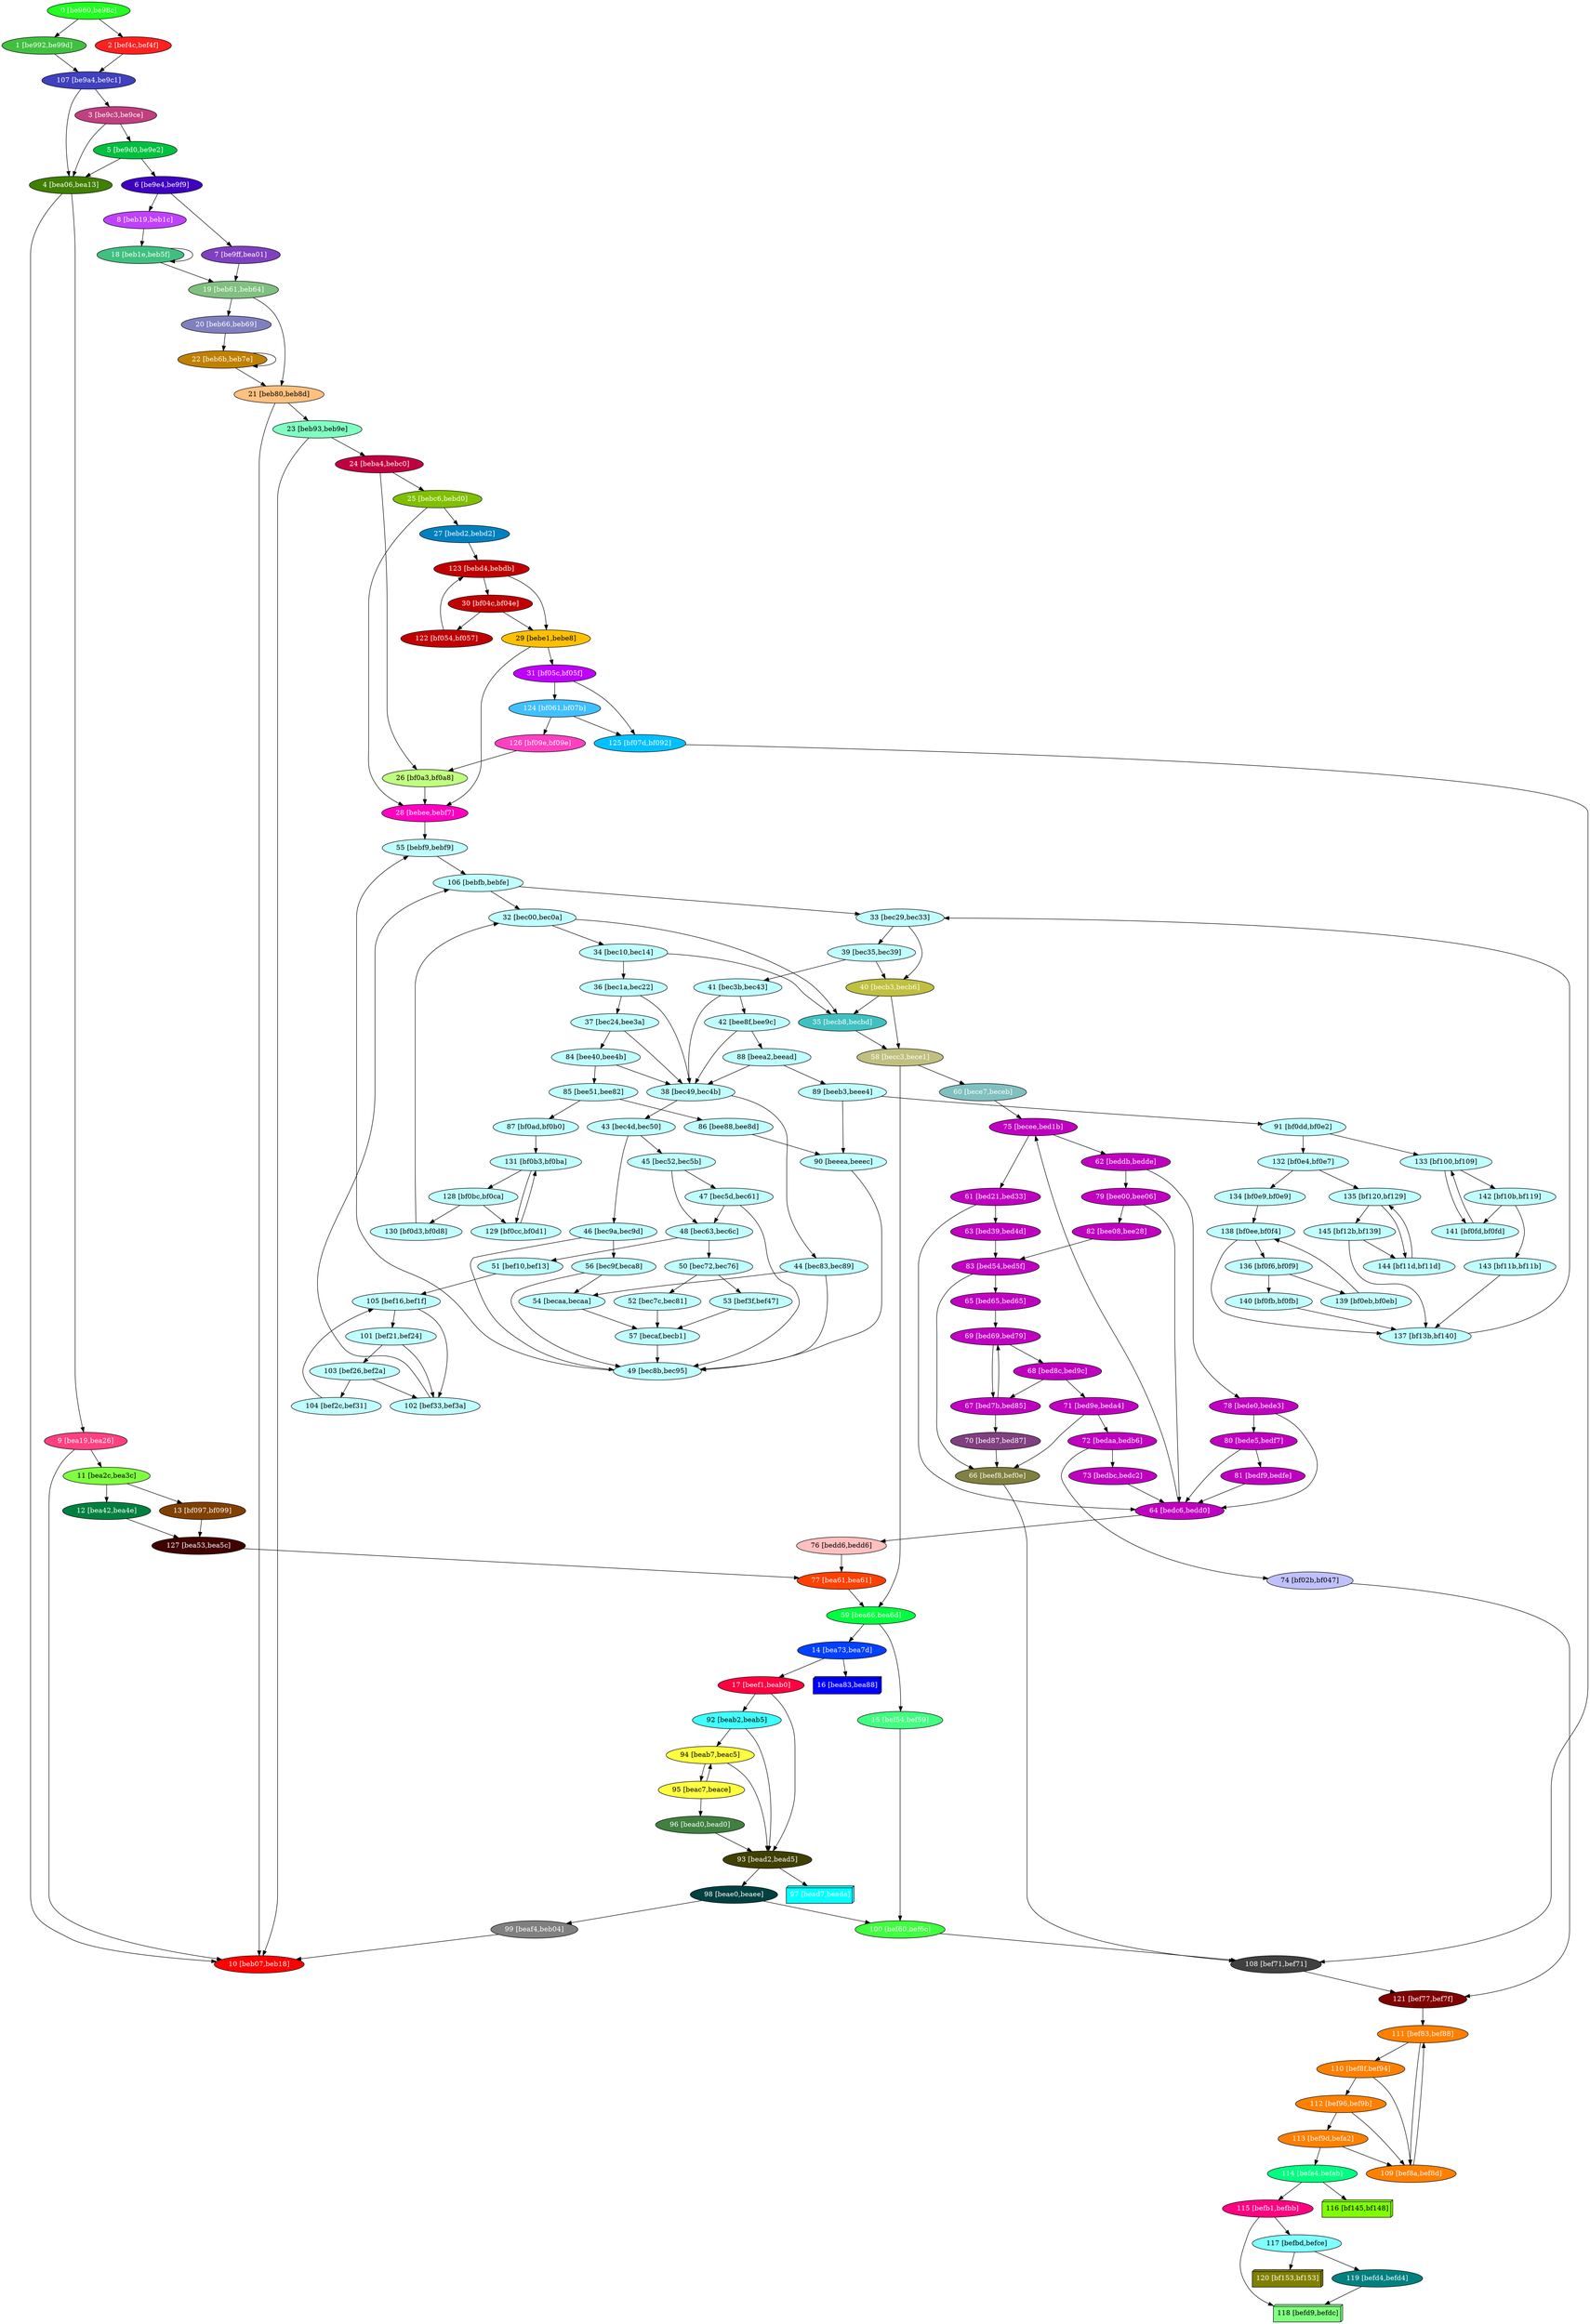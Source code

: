 diGraph libnss3{
	libnss3_0  [style=filled fillcolor="#20FF20" fontcolor="#ffffff" shape=oval label="0 [be960,be98c]"]
	libnss3_1  [style=filled fillcolor="#40C040" fontcolor="#ffffff" shape=oval label="1 [be992,be99d]"]
	libnss3_2  [style=filled fillcolor="#FF2020" fontcolor="#ffffff" shape=oval label="2 [bef4c,bef4f]"]
	libnss3_3  [style=filled fillcolor="#C04080" fontcolor="#ffffff" shape=oval label="3 [be9c3,be9ce]"]
	libnss3_4  [style=filled fillcolor="#408000" fontcolor="#ffffff" shape=oval label="4 [bea06,bea13]"]
	libnss3_5  [style=filled fillcolor="#00C040" fontcolor="#ffffff" shape=oval label="5 [be9d0,be9e2]"]
	libnss3_6  [style=filled fillcolor="#4000C0" fontcolor="#ffffff" shape=oval label="6 [be9e4,be9f9]"]
	libnss3_7  [style=filled fillcolor="#8040C0" fontcolor="#ffffff" shape=oval label="7 [be9ff,bea01]"]
	libnss3_8  [style=filled fillcolor="#C040FF" fontcolor="#ffffff" shape=oval label="8 [beb19,beb1c]"]
	libnss3_9  [style=filled fillcolor="#FF4080" fontcolor="#ffffff" shape=oval label="9 [bea19,bea26]"]
	libnss3_a  [style=filled fillcolor="#FF0000" fontcolor="#ffffff" shape=oval label="10 [beb07,beb18]"]
	libnss3_b  [style=filled fillcolor="#80FF40" fontcolor="#000000" shape=oval label="11 [bea2c,bea3c]"]
	libnss3_c  [style=filled fillcolor="#008040" fontcolor="#ffffff" shape=oval label="12 [bea42,bea4e]"]
	libnss3_d  [style=filled fillcolor="#804000" fontcolor="#ffffff" shape=oval label="13 [bf097,bf099]"]
	libnss3_e  [style=filled fillcolor="#0040FF" fontcolor="#ffffff" shape=oval label="14 [bea73,bea7d]"]
	libnss3_f  [style=filled fillcolor="#40FF80" fontcolor="#ffffff" shape=oval label="15 [bef54,bef59]"]
	libnss3_10  [style=filled fillcolor="#0000FF" fontcolor="#ffffff" shape=box3d label="16 [bea83,bea88]"]
	libnss3_11  [style=filled fillcolor="#FF0040" fontcolor="#ffffff" shape=oval label="17 [beef1,beab0]"]
	libnss3_12  [style=filled fillcolor="#40C080" fontcolor="#ffffff" shape=oval label="18 [beb1e,beb5f]"]
	libnss3_13  [style=filled fillcolor="#80C080" fontcolor="#ffffff" shape=oval label="19 [beb61,beb64]"]
	libnss3_14  [style=filled fillcolor="#8080C0" fontcolor="#ffffff" shape=oval label="20 [beb66,beb69]"]
	libnss3_15  [style=filled fillcolor="#FFC080" fontcolor="#000000" shape=oval label="21 [beb80,beb8d]"]
	libnss3_16  [style=filled fillcolor="#C08000" fontcolor="#ffffff" shape=oval label="22 [beb6b,beb7e]"]
	libnss3_17  [style=filled fillcolor="#80FFC0" fontcolor="#000000" shape=oval label="23 [beb93,beb9e]"]
	libnss3_18  [style=filled fillcolor="#C00040" fontcolor="#ffffff" shape=oval label="24 [beba4,bebc0]"]
	libnss3_19  [style=filled fillcolor="#80C000" fontcolor="#ffffff" shape=oval label="25 [bebc6,bebd0]"]
	libnss3_1a  [style=filled fillcolor="#C0FF80" fontcolor="#000000" shape=oval label="26 [bf0a3,bf0a8]"]
	libnss3_1b  [style=filled fillcolor="#0080C0" fontcolor="#ffffff" shape=oval label="27 [bebd2,bebd2]"]
	libnss3_1c  [style=filled fillcolor="#FF00C0" fontcolor="#ffffff" shape=oval label="28 [bebee,bebf7]"]
	libnss3_1d  [style=filled fillcolor="#FFC000" fontcolor="#000000" shape=oval label="29 [bebe1,bebe8]"]
	libnss3_1e  [style=filled fillcolor="#C00000" fontcolor="#ffffff" shape=oval label="30 [bf04c,bf04e]"]
	libnss3_1f  [style=filled fillcolor="#C000FF" fontcolor="#ffffff" shape=oval label="31 [bf05c,bf05f]"]
	libnss3_20  [style=filled fillcolor="#C0FFFF" fontcolor="#000000" shape=oval label="32 [bec00,bec0a]"]
	libnss3_21  [style=filled fillcolor="#C0FFFF" fontcolor="#000000" shape=oval label="33 [bec29,bec33]"]
	libnss3_22  [style=filled fillcolor="#C0FFFF" fontcolor="#000000" shape=oval label="34 [bec10,bec14]"]
	libnss3_23  [style=filled fillcolor="#40C0C0" fontcolor="#ffffff" shape=oval label="35 [becb8,becbd]"]
	libnss3_24  [style=filled fillcolor="#C0FFFF" fontcolor="#000000" shape=oval label="36 [bec1a,bec22]"]
	libnss3_25  [style=filled fillcolor="#C0FFFF" fontcolor="#000000" shape=oval label="37 [bec24,bee3a]"]
	libnss3_26  [style=filled fillcolor="#C0FFFF" fontcolor="#000000" shape=oval label="38 [bec49,bec4b]"]
	libnss3_27  [style=filled fillcolor="#C0FFFF" fontcolor="#000000" shape=oval label="39 [bec35,bec39]"]
	libnss3_28  [style=filled fillcolor="#C0C040" fontcolor="#ffffff" shape=oval label="40 [becb3,becb6]"]
	libnss3_29  [style=filled fillcolor="#C0FFFF" fontcolor="#000000" shape=oval label="41 [bec3b,bec43]"]
	libnss3_2a  [style=filled fillcolor="#C0FFFF" fontcolor="#000000" shape=oval label="42 [bee8f,bee9c]"]
	libnss3_2b  [style=filled fillcolor="#C0FFFF" fontcolor="#000000" shape=oval label="43 [bec4d,bec50]"]
	libnss3_2c  [style=filled fillcolor="#C0FFFF" fontcolor="#000000" shape=oval label="44 [bec83,bec89]"]
	libnss3_2d  [style=filled fillcolor="#C0FFFF" fontcolor="#000000" shape=oval label="45 [bec52,bec5b]"]
	libnss3_2e  [style=filled fillcolor="#C0FFFF" fontcolor="#000000" shape=oval label="46 [bec9a,bec9d]"]
	libnss3_2f  [style=filled fillcolor="#C0FFFF" fontcolor="#000000" shape=oval label="47 [bec5d,bec61]"]
	libnss3_30  [style=filled fillcolor="#C0FFFF" fontcolor="#000000" shape=oval label="48 [bec63,bec6c]"]
	libnss3_31  [style=filled fillcolor="#C0FFFF" fontcolor="#000000" shape=oval label="49 [bec8b,bec95]"]
	libnss3_32  [style=filled fillcolor="#C0FFFF" fontcolor="#000000" shape=oval label="50 [bec72,bec76]"]
	libnss3_33  [style=filled fillcolor="#C0FFFF" fontcolor="#000000" shape=oval label="51 [bef10,bef13]"]
	libnss3_34  [style=filled fillcolor="#C0FFFF" fontcolor="#000000" shape=oval label="52 [bec7c,bec81]"]
	libnss3_35  [style=filled fillcolor="#C0FFFF" fontcolor="#000000" shape=oval label="53 [bef3f,bef47]"]
	libnss3_36  [style=filled fillcolor="#C0FFFF" fontcolor="#000000" shape=oval label="54 [becaa,becaa]"]
	libnss3_37  [style=filled fillcolor="#C0FFFF" fontcolor="#000000" shape=oval label="55 [bebf9,bebf9]"]
	libnss3_38  [style=filled fillcolor="#C0FFFF" fontcolor="#000000" shape=oval label="56 [bec9f,beca8]"]
	libnss3_39  [style=filled fillcolor="#C0FFFF" fontcolor="#000000" shape=oval label="57 [becaf,becb1]"]
	libnss3_3a  [style=filled fillcolor="#C0C080" fontcolor="#ffffff" shape=oval label="58 [becc3,bece1]"]
	libnss3_3b  [style=filled fillcolor="#00FF40" fontcolor="#ffffff" shape=oval label="59 [bea66,bea6d]"]
	libnss3_3c  [style=filled fillcolor="#80C0C0" fontcolor="#ffffff" shape=oval label="60 [bece7,beceb]"]
	libnss3_3d  [style=filled fillcolor="#C000C0" fontcolor="#ffffff" shape=oval label="61 [bed21,bed33]"]
	libnss3_3e  [style=filled fillcolor="#C000C0" fontcolor="#ffffff" shape=oval label="62 [beddb,bedde]"]
	libnss3_3f  [style=filled fillcolor="#C000C0" fontcolor="#ffffff" shape=oval label="63 [bed39,bed4d]"]
	libnss3_40  [style=filled fillcolor="#C000C0" fontcolor="#ffffff" shape=oval label="64 [bedc6,bedd0]"]
	libnss3_41  [style=filled fillcolor="#C000C0" fontcolor="#ffffff" shape=oval label="65 [bed65,bed65]"]
	libnss3_42  [style=filled fillcolor="#808040" fontcolor="#ffffff" shape=oval label="66 [beef8,bef0e]"]
	libnss3_43  [style=filled fillcolor="#C000C0" fontcolor="#ffffff" shape=oval label="67 [bed7b,bed85]"]
	libnss3_44  [style=filled fillcolor="#C000C0" fontcolor="#ffffff" shape=oval label="68 [bed8c,bed9c]"]
	libnss3_45  [style=filled fillcolor="#C000C0" fontcolor="#ffffff" shape=oval label="69 [bed69,bed79]"]
	libnss3_46  [style=filled fillcolor="#804080" fontcolor="#ffffff" shape=oval label="70 [bed87,bed87]"]
	libnss3_47  [style=filled fillcolor="#C000C0" fontcolor="#ffffff" shape=oval label="71 [bed9e,beda4]"]
	libnss3_48  [style=filled fillcolor="#C000C0" fontcolor="#ffffff" shape=oval label="72 [bedaa,bedb6]"]
	libnss3_49  [style=filled fillcolor="#C000C0" fontcolor="#ffffff" shape=oval label="73 [bedbc,bedc2]"]
	libnss3_4a  [style=filled fillcolor="#C0C0FF" fontcolor="#000000" shape=oval label="74 [bf02b,bf047]"]
	libnss3_4b  [style=filled fillcolor="#C000C0" fontcolor="#ffffff" shape=oval label="75 [becee,bed1b]"]
	libnss3_4c  [style=filled fillcolor="#FFC0C0" fontcolor="#000000" shape=oval label="76 [bedd6,bedd6]"]
	libnss3_4d  [style=filled fillcolor="#FF4000" fontcolor="#ffffff" shape=oval label="77 [bea61,bea61]"]
	libnss3_4e  [style=filled fillcolor="#C000C0" fontcolor="#ffffff" shape=oval label="78 [bede0,bede3]"]
	libnss3_4f  [style=filled fillcolor="#C000C0" fontcolor="#ffffff" shape=oval label="79 [bee00,bee06]"]
	libnss3_50  [style=filled fillcolor="#C000C0" fontcolor="#ffffff" shape=oval label="80 [bede5,bedf7]"]
	libnss3_51  [style=filled fillcolor="#C000C0" fontcolor="#ffffff" shape=oval label="81 [bedf9,bedfe]"]
	libnss3_52  [style=filled fillcolor="#C000C0" fontcolor="#ffffff" shape=oval label="82 [bee08,bee28]"]
	libnss3_53  [style=filled fillcolor="#C000C0" fontcolor="#ffffff" shape=oval label="83 [bed54,bed5f]"]
	libnss3_54  [style=filled fillcolor="#C0FFFF" fontcolor="#000000" shape=oval label="84 [bee40,bee4b]"]
	libnss3_55  [style=filled fillcolor="#C0FFFF" fontcolor="#000000" shape=oval label="85 [bee51,bee82]"]
	libnss3_56  [style=filled fillcolor="#C0FFFF" fontcolor="#000000" shape=oval label="86 [bee88,bee8d]"]
	libnss3_57  [style=filled fillcolor="#C0FFFF" fontcolor="#000000" shape=oval label="87 [bf0ad,bf0b0]"]
	libnss3_58  [style=filled fillcolor="#C0FFFF" fontcolor="#000000" shape=oval label="88 [beea2,beead]"]
	libnss3_59  [style=filled fillcolor="#C0FFFF" fontcolor="#000000" shape=oval label="89 [beeb3,beee4]"]
	libnss3_5a  [style=filled fillcolor="#C0FFFF" fontcolor="#000000" shape=oval label="90 [beeea,beeec]"]
	libnss3_5b  [style=filled fillcolor="#C0FFFF" fontcolor="#000000" shape=oval label="91 [bf0dd,bf0e2]"]
	libnss3_5c  [style=filled fillcolor="#40FFFF" fontcolor="#000000" shape=oval label="92 [beab2,beab5]"]
	libnss3_5d  [style=filled fillcolor="#404000" fontcolor="#ffffff" shape=oval label="93 [bead2,bead5]"]
	libnss3_5e  [style=filled fillcolor="#FFFF40" fontcolor="#000000" shape=oval label="94 [beab7,beac5]"]
	libnss3_5f  [style=filled fillcolor="#FFFF40" fontcolor="#000000" shape=oval label="95 [beac7,beace]"]
	libnss3_60  [style=filled fillcolor="#408040" fontcolor="#ffffff" shape=oval label="96 [bead0,bead0]"]
	libnss3_61  [style=filled fillcolor="#00FFFF" fontcolor="#ffffff" shape=box3d label="97 [bead7,beada]"]
	libnss3_62  [style=filled fillcolor="#004040" fontcolor="#ffffff" shape=oval label="98 [beae0,beaee]"]
	libnss3_63  [style=filled fillcolor="#808080" fontcolor="#ffffff" shape=oval label="99 [beaf4,beb04]"]
	libnss3_64  [style=filled fillcolor="#40FF40" fontcolor="#ffffff" shape=oval label="100 [bef60,bef6c]"]
	libnss3_65  [style=filled fillcolor="#C0FFFF" fontcolor="#000000" shape=oval label="101 [bef21,bef24]"]
	libnss3_66  [style=filled fillcolor="#C0FFFF" fontcolor="#000000" shape=oval label="102 [bef33,bef3a]"]
	libnss3_67  [style=filled fillcolor="#C0FFFF" fontcolor="#000000" shape=oval label="103 [bef26,bef2a]"]
	libnss3_68  [style=filled fillcolor="#C0FFFF" fontcolor="#000000" shape=oval label="104 [bef2c,bef31]"]
	libnss3_69  [style=filled fillcolor="#C0FFFF" fontcolor="#000000" shape=oval label="105 [bef16,bef1f]"]
	libnss3_6a  [style=filled fillcolor="#C0FFFF" fontcolor="#000000" shape=oval label="106 [bebfb,bebfe]"]
	libnss3_6b  [style=filled fillcolor="#4040C0" fontcolor="#ffffff" shape=oval label="107 [be9a4,be9c1]"]
	libnss3_6c  [style=filled fillcolor="#404040" fontcolor="#ffffff" shape=oval label="108 [bef71,bef71]"]
	libnss3_6d  [style=filled fillcolor="#FF8000" fontcolor="#ffffff" shape=oval label="109 [bef8a,bef8d]"]
	libnss3_6e  [style=filled fillcolor="#FF8000" fontcolor="#ffffff" shape=oval label="110 [bef8f,bef94]"]
	libnss3_6f  [style=filled fillcolor="#FF8000" fontcolor="#ffffff" shape=oval label="111 [bef83,bef88]"]
	libnss3_70  [style=filled fillcolor="#FF8000" fontcolor="#ffffff" shape=oval label="112 [bef96,bef9b]"]
	libnss3_71  [style=filled fillcolor="#FF8000" fontcolor="#ffffff" shape=oval label="113 [bef9d,befa2]"]
	libnss3_72  [style=filled fillcolor="#00FF80" fontcolor="#ffffff" shape=oval label="114 [befa4,befab]"]
	libnss3_73  [style=filled fillcolor="#FF0080" fontcolor="#ffffff" shape=oval label="115 [befb1,befbb]"]
	libnss3_74  [style=filled fillcolor="#80FF00" fontcolor="#000000" shape=box3d label="116 [bf145,bf148]"]
	libnss3_75  [style=filled fillcolor="#80FFFF" fontcolor="#000000" shape=oval label="117 [befbd,befce]"]
	libnss3_76  [style=filled fillcolor="#80FF80" fontcolor="#000000" shape=box3d label="118 [befd9,befdc]"]
	libnss3_77  [style=filled fillcolor="#008080" fontcolor="#ffffff" shape=oval label="119 [befd4,befd4]"]
	libnss3_78  [style=filled fillcolor="#808000" fontcolor="#ffffff" shape=box3d label="120 [bf153,bf153]"]
	libnss3_79  [style=filled fillcolor="#800000" fontcolor="#ffffff" shape=oval label="121 [bef77,bef7f]"]
	libnss3_7a  [style=filled fillcolor="#C00000" fontcolor="#ffffff" shape=oval label="122 [bf054,bf057]"]
	libnss3_7b  [style=filled fillcolor="#C00000" fontcolor="#ffffff" shape=oval label="123 [bebd4,bebdb]"]
	libnss3_7c  [style=filled fillcolor="#40C0FF" fontcolor="#ffffff" shape=oval label="124 [bf061,bf07b]"]
	libnss3_7d  [style=filled fillcolor="#00C0FF" fontcolor="#ffffff" shape=oval label="125 [bf07d,bf092]"]
	libnss3_7e  [style=filled fillcolor="#FF40C0" fontcolor="#ffffff" shape=oval label="126 [bf09e,bf09e]"]
	libnss3_7f  [style=filled fillcolor="#400000" fontcolor="#ffffff" shape=oval label="127 [bea53,bea5c]"]
	libnss3_80  [style=filled fillcolor="#C0FFFF" fontcolor="#000000" shape=oval label="128 [bf0bc,bf0ca]"]
	libnss3_81  [style=filled fillcolor="#C0FFFF" fontcolor="#000000" shape=oval label="129 [bf0cc,bf0d1]"]
	libnss3_82  [style=filled fillcolor="#C0FFFF" fontcolor="#000000" shape=oval label="130 [bf0d3,bf0d8]"]
	libnss3_83  [style=filled fillcolor="#C0FFFF" fontcolor="#000000" shape=oval label="131 [bf0b3,bf0ba]"]
	libnss3_84  [style=filled fillcolor="#C0FFFF" fontcolor="#000000" shape=oval label="132 [bf0e4,bf0e7]"]
	libnss3_85  [style=filled fillcolor="#C0FFFF" fontcolor="#000000" shape=oval label="133 [bf100,bf109]"]
	libnss3_86  [style=filled fillcolor="#C0FFFF" fontcolor="#000000" shape=oval label="134 [bf0e9,bf0e9]"]
	libnss3_87  [style=filled fillcolor="#C0FFFF" fontcolor="#000000" shape=oval label="135 [bf120,bf129]"]
	libnss3_88  [style=filled fillcolor="#C0FFFF" fontcolor="#000000" shape=oval label="136 [bf0f6,bf0f9]"]
	libnss3_89  [style=filled fillcolor="#C0FFFF" fontcolor="#000000" shape=oval label="137 [bf13b,bf140]"]
	libnss3_8a  [style=filled fillcolor="#C0FFFF" fontcolor="#000000" shape=oval label="138 [bf0ee,bf0f4]"]
	libnss3_8b  [style=filled fillcolor="#C0FFFF" fontcolor="#000000" shape=oval label="139 [bf0eb,bf0eb]"]
	libnss3_8c  [style=filled fillcolor="#C0FFFF" fontcolor="#000000" shape=oval label="140 [bf0fb,bf0fb]"]
	libnss3_8d  [style=filled fillcolor="#C0FFFF" fontcolor="#000000" shape=oval label="141 [bf0fd,bf0fd]"]
	libnss3_8e  [style=filled fillcolor="#C0FFFF" fontcolor="#000000" shape=oval label="142 [bf10b,bf119]"]
	libnss3_8f  [style=filled fillcolor="#C0FFFF" fontcolor="#000000" shape=oval label="143 [bf11b,bf11b]"]
	libnss3_90  [style=filled fillcolor="#C0FFFF" fontcolor="#000000" shape=oval label="144 [bf11d,bf11d]"]
	libnss3_91  [style=filled fillcolor="#C0FFFF" fontcolor="#000000" shape=oval label="145 [bf12b,bf139]"]

	libnss3_0 -> libnss3_1
	libnss3_0 -> libnss3_2
	libnss3_1 -> libnss3_6b
	libnss3_2 -> libnss3_6b
	libnss3_3 -> libnss3_4
	libnss3_3 -> libnss3_5
	libnss3_4 -> libnss3_9
	libnss3_4 -> libnss3_a
	libnss3_5 -> libnss3_4
	libnss3_5 -> libnss3_6
	libnss3_6 -> libnss3_7
	libnss3_6 -> libnss3_8
	libnss3_7 -> libnss3_13
	libnss3_8 -> libnss3_12
	libnss3_9 -> libnss3_a
	libnss3_9 -> libnss3_b
	libnss3_b -> libnss3_c
	libnss3_b -> libnss3_d
	libnss3_c -> libnss3_7f
	libnss3_d -> libnss3_7f
	libnss3_e -> libnss3_10
	libnss3_e -> libnss3_11
	libnss3_f -> libnss3_64
	libnss3_11 -> libnss3_5c
	libnss3_11 -> libnss3_5d
	libnss3_12 -> libnss3_12
	libnss3_12 -> libnss3_13
	libnss3_13 -> libnss3_14
	libnss3_13 -> libnss3_15
	libnss3_14 -> libnss3_16
	libnss3_15 -> libnss3_a
	libnss3_15 -> libnss3_17
	libnss3_16 -> libnss3_15
	libnss3_16 -> libnss3_16
	libnss3_17 -> libnss3_a
	libnss3_17 -> libnss3_18
	libnss3_18 -> libnss3_19
	libnss3_18 -> libnss3_1a
	libnss3_19 -> libnss3_1b
	libnss3_19 -> libnss3_1c
	libnss3_1a -> libnss3_1c
	libnss3_1b -> libnss3_7b
	libnss3_1c -> libnss3_37
	libnss3_1d -> libnss3_1c
	libnss3_1d -> libnss3_1f
	libnss3_1e -> libnss3_1d
	libnss3_1e -> libnss3_7a
	libnss3_1f -> libnss3_7c
	libnss3_1f -> libnss3_7d
	libnss3_20 -> libnss3_22
	libnss3_20 -> libnss3_23
	libnss3_21 -> libnss3_27
	libnss3_21 -> libnss3_28
	libnss3_22 -> libnss3_23
	libnss3_22 -> libnss3_24
	libnss3_23 -> libnss3_3a
	libnss3_24 -> libnss3_25
	libnss3_24 -> libnss3_26
	libnss3_25 -> libnss3_26
	libnss3_25 -> libnss3_54
	libnss3_26 -> libnss3_2b
	libnss3_26 -> libnss3_2c
	libnss3_27 -> libnss3_28
	libnss3_27 -> libnss3_29
	libnss3_28 -> libnss3_23
	libnss3_28 -> libnss3_3a
	libnss3_29 -> libnss3_26
	libnss3_29 -> libnss3_2a
	libnss3_2a -> libnss3_26
	libnss3_2a -> libnss3_58
	libnss3_2b -> libnss3_2d
	libnss3_2b -> libnss3_2e
	libnss3_2c -> libnss3_31
	libnss3_2c -> libnss3_36
	libnss3_2d -> libnss3_2f
	libnss3_2d -> libnss3_30
	libnss3_2e -> libnss3_31
	libnss3_2e -> libnss3_38
	libnss3_2f -> libnss3_30
	libnss3_2f -> libnss3_31
	libnss3_30 -> libnss3_32
	libnss3_30 -> libnss3_33
	libnss3_31 -> libnss3_37
	libnss3_32 -> libnss3_34
	libnss3_32 -> libnss3_35
	libnss3_33 -> libnss3_69
	libnss3_34 -> libnss3_39
	libnss3_35 -> libnss3_39
	libnss3_36 -> libnss3_39
	libnss3_37 -> libnss3_6a
	libnss3_38 -> libnss3_31
	libnss3_38 -> libnss3_36
	libnss3_39 -> libnss3_31
	libnss3_3a -> libnss3_3b
	libnss3_3a -> libnss3_3c
	libnss3_3b -> libnss3_e
	libnss3_3b -> libnss3_f
	libnss3_3c -> libnss3_4b
	libnss3_3d -> libnss3_3f
	libnss3_3d -> libnss3_40
	libnss3_3e -> libnss3_4e
	libnss3_3e -> libnss3_4f
	libnss3_3f -> libnss3_53
	libnss3_40 -> libnss3_4b
	libnss3_40 -> libnss3_4c
	libnss3_41 -> libnss3_45
	libnss3_42 -> libnss3_6c
	libnss3_43 -> libnss3_45
	libnss3_43 -> libnss3_46
	libnss3_44 -> libnss3_43
	libnss3_44 -> libnss3_47
	libnss3_45 -> libnss3_43
	libnss3_45 -> libnss3_44
	libnss3_46 -> libnss3_42
	libnss3_47 -> libnss3_42
	libnss3_47 -> libnss3_48
	libnss3_48 -> libnss3_49
	libnss3_48 -> libnss3_4a
	libnss3_49 -> libnss3_40
	libnss3_4a -> libnss3_79
	libnss3_4b -> libnss3_3d
	libnss3_4b -> libnss3_3e
	libnss3_4c -> libnss3_4d
	libnss3_4d -> libnss3_3b
	libnss3_4e -> libnss3_40
	libnss3_4e -> libnss3_50
	libnss3_4f -> libnss3_40
	libnss3_4f -> libnss3_52
	libnss3_50 -> libnss3_40
	libnss3_50 -> libnss3_51
	libnss3_51 -> libnss3_40
	libnss3_52 -> libnss3_53
	libnss3_53 -> libnss3_41
	libnss3_53 -> libnss3_42
	libnss3_54 -> libnss3_26
	libnss3_54 -> libnss3_55
	libnss3_55 -> libnss3_56
	libnss3_55 -> libnss3_57
	libnss3_56 -> libnss3_5a
	libnss3_57 -> libnss3_83
	libnss3_58 -> libnss3_26
	libnss3_58 -> libnss3_59
	libnss3_59 -> libnss3_5a
	libnss3_59 -> libnss3_5b
	libnss3_5a -> libnss3_31
	libnss3_5b -> libnss3_84
	libnss3_5b -> libnss3_85
	libnss3_5c -> libnss3_5d
	libnss3_5c -> libnss3_5e
	libnss3_5d -> libnss3_61
	libnss3_5d -> libnss3_62
	libnss3_5e -> libnss3_5d
	libnss3_5e -> libnss3_5f
	libnss3_5f -> libnss3_5e
	libnss3_5f -> libnss3_60
	libnss3_60 -> libnss3_5d
	libnss3_62 -> libnss3_63
	libnss3_62 -> libnss3_64
	libnss3_63 -> libnss3_a
	libnss3_64 -> libnss3_6c
	libnss3_65 -> libnss3_66
	libnss3_65 -> libnss3_67
	libnss3_66 -> libnss3_6a
	libnss3_67 -> libnss3_66
	libnss3_67 -> libnss3_68
	libnss3_68 -> libnss3_69
	libnss3_69 -> libnss3_65
	libnss3_69 -> libnss3_66
	libnss3_6a -> libnss3_20
	libnss3_6a -> libnss3_21
	libnss3_6b -> libnss3_3
	libnss3_6b -> libnss3_4
	libnss3_6c -> libnss3_79
	libnss3_6d -> libnss3_6f
	libnss3_6e -> libnss3_6d
	libnss3_6e -> libnss3_70
	libnss3_6f -> libnss3_6d
	libnss3_6f -> libnss3_6e
	libnss3_70 -> libnss3_6d
	libnss3_70 -> libnss3_71
	libnss3_71 -> libnss3_6d
	libnss3_71 -> libnss3_72
	libnss3_72 -> libnss3_73
	libnss3_72 -> libnss3_74
	libnss3_73 -> libnss3_75
	libnss3_73 -> libnss3_76
	libnss3_75 -> libnss3_77
	libnss3_75 -> libnss3_78
	libnss3_77 -> libnss3_76
	libnss3_79 -> libnss3_6f
	libnss3_7a -> libnss3_7b
	libnss3_7b -> libnss3_1d
	libnss3_7b -> libnss3_1e
	libnss3_7c -> libnss3_7d
	libnss3_7c -> libnss3_7e
	libnss3_7d -> libnss3_6c
	libnss3_7e -> libnss3_1a
	libnss3_7f -> libnss3_4d
	libnss3_80 -> libnss3_81
	libnss3_80 -> libnss3_82
	libnss3_81 -> libnss3_83
	libnss3_82 -> libnss3_20
	libnss3_83 -> libnss3_80
	libnss3_83 -> libnss3_81
	libnss3_84 -> libnss3_86
	libnss3_84 -> libnss3_87
	libnss3_85 -> libnss3_8d
	libnss3_85 -> libnss3_8e
	libnss3_86 -> libnss3_8a
	libnss3_87 -> libnss3_90
	libnss3_87 -> libnss3_91
	libnss3_88 -> libnss3_8b
	libnss3_88 -> libnss3_8c
	libnss3_89 -> libnss3_21
	libnss3_8a -> libnss3_88
	libnss3_8a -> libnss3_89
	libnss3_8b -> libnss3_8a
	libnss3_8c -> libnss3_89
	libnss3_8d -> libnss3_85
	libnss3_8e -> libnss3_8d
	libnss3_8e -> libnss3_8f
	libnss3_8f -> libnss3_89
	libnss3_90 -> libnss3_87
	libnss3_91 -> libnss3_89
	libnss3_91 -> libnss3_90
}